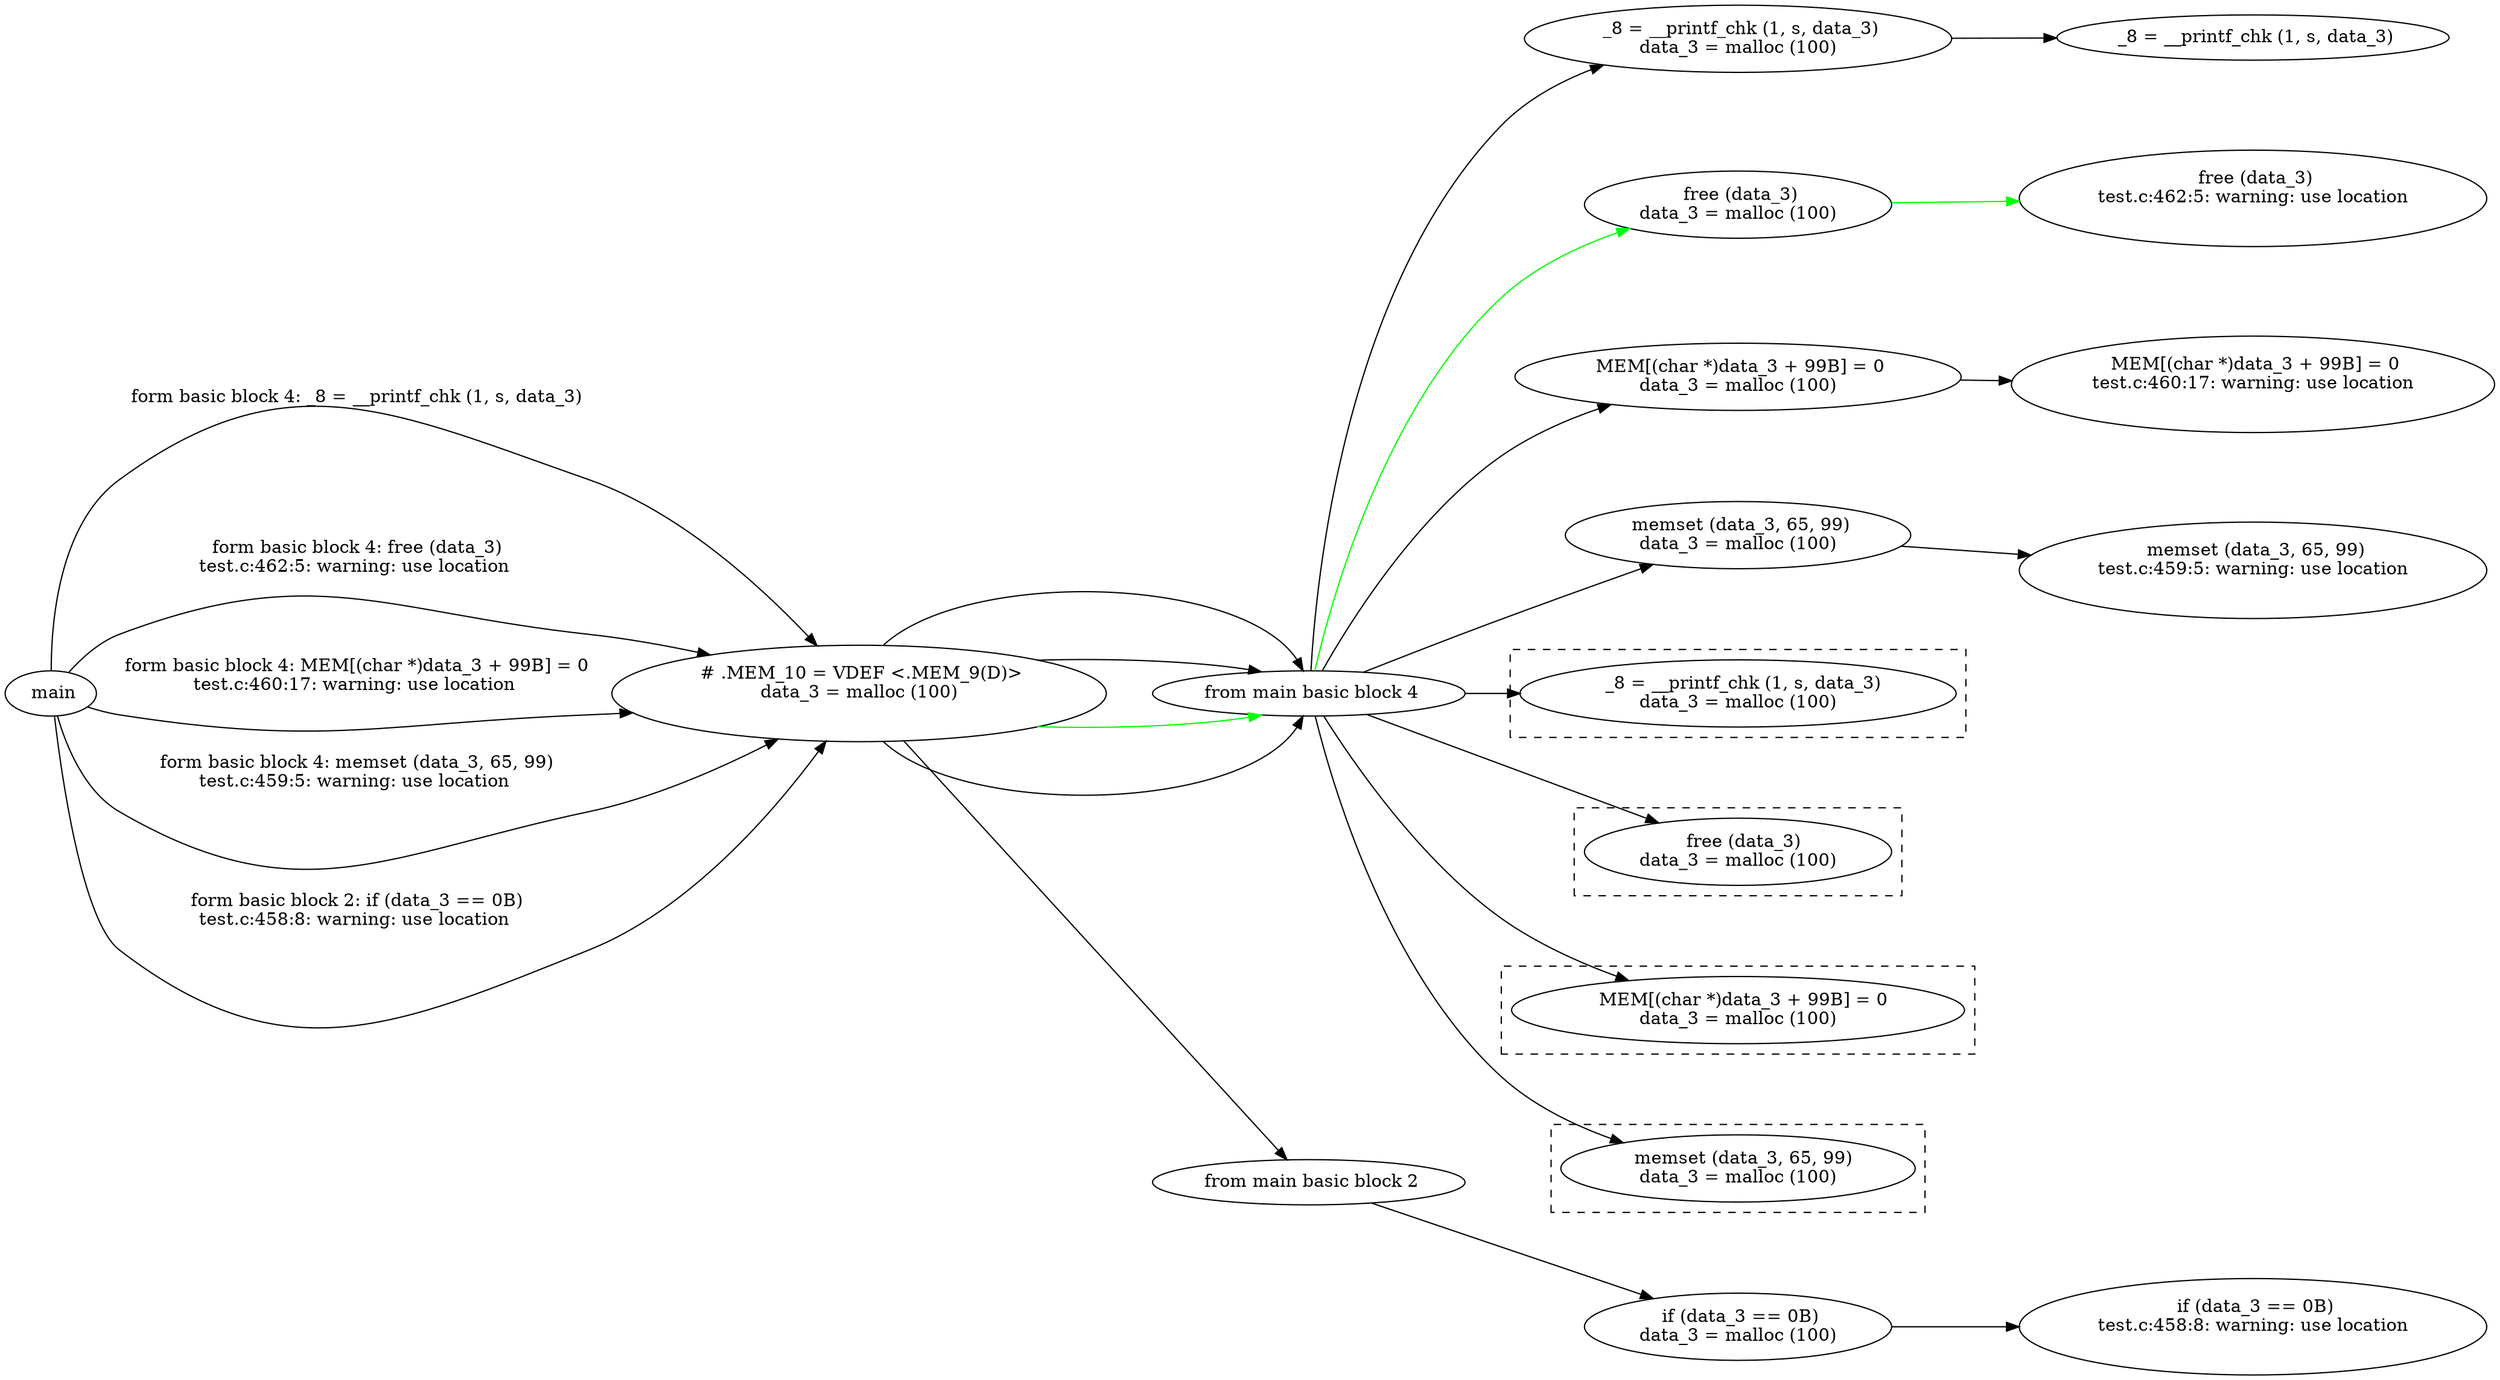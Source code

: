 digraph {constraint=false ;rankdir = LR; rank=same; nodesep=1.0; 


" main
"->


" # .MEM_10 = VDEF <.MEM_9(D)>
data_3 = malloc (100)

"

[label=" form basic block 4: _8 = __printf_chk (1, s, data_3)
" ]

" # .MEM_10 = VDEF <.MEM_9(D)>
data_3 = malloc (100)

"->

" from main basic block 4"

->" _8 = __printf_chk (1, s, data_3)
data_3 = malloc (100)
"

->" _8 = __printf_chk (1, s, data_3)
"


" main
"->


" # .MEM_10 = VDEF <.MEM_9(D)>
data_3 = malloc (100)

"

[label=" form basic block 4: free (data_3)
test.c:462:5: warning: use location

" ]

" # .MEM_10 = VDEF <.MEM_9(D)>
data_3 = malloc (100)

"->

" from main basic block 4"

->" free (data_3)
data_3 = malloc (100)
"

->" free (data_3)
test.c:462:5: warning: use location

"

[color="green" ]


" main
"->


" # .MEM_10 = VDEF <.MEM_9(D)>
data_3 = malloc (100)

"

[label=" form basic block 4: MEM[(char *)data_3 + 99B] = 0
test.c:460:17: warning: use location

" ]

" # .MEM_10 = VDEF <.MEM_9(D)>
data_3 = malloc (100)

"->

" from main basic block 4"

->" MEM[(char *)data_3 + 99B] = 0
data_3 = malloc (100)
"

->" MEM[(char *)data_3 + 99B] = 0
test.c:460:17: warning: use location

"

" main
"->


" # .MEM_10 = VDEF <.MEM_9(D)>
data_3 = malloc (100)

"

[label=" form basic block 4: memset (data_3, 65, 99)
test.c:459:5: warning: use location

" ]

" # .MEM_10 = VDEF <.MEM_9(D)>
data_3 = malloc (100)

"->

" from main basic block 4"

->" memset (data_3, 65, 99)
data_3 = malloc (100)
"

->" memset (data_3, 65, 99)
test.c:459:5: warning: use location

"


" main
"->


" # .MEM_10 = VDEF <.MEM_9(D)>
data_3 = malloc (100)

"

[label=" form basic block 2: if (data_3 == 0B)
test.c:458:8: warning: use location

" ]

" # .MEM_10 = VDEF <.MEM_9(D)>
data_3 = malloc (100)

"->

" from main basic block 2"

->" if (data_3 == 0B)
data_3 = malloc (100)
"

->" if (data_3 == 0B)
test.c:458:8: warning: use location

"


" from main basic block 4"

->subgraph cluster_2024001148 { style ="dashed";"  _8 = __printf_chk (1, s, data_3)
data_3 = malloc (100)
";}

" from main basic block 4"

->subgraph cluster_290201720 { style ="dashed";"  free (data_3)
data_3 = malloc (100)
";}

" from main basic block 4"

->subgraph cluster_57111811 { style ="dashed";"  MEM[(char *)data_3 + 99B] = 0
data_3 = malloc (100)
";}

" from main basic block 4"

->subgraph cluster_1995921780 { style ="dashed";"  memset (data_3, 65, 99)
data_3 = malloc (100)
";} }
